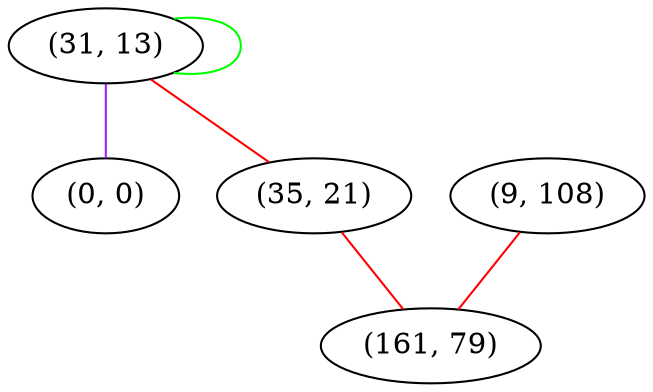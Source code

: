 graph "" {
"(31, 13)";
"(0, 0)";
"(35, 21)";
"(9, 108)";
"(161, 79)";
"(31, 13)" -- "(31, 13)"  [color=green, key=0, weight=2];
"(31, 13)" -- "(0, 0)"  [color=purple, key=0, weight=4];
"(31, 13)" -- "(35, 21)"  [color=red, key=0, weight=1];
"(35, 21)" -- "(161, 79)"  [color=red, key=0, weight=1];
"(9, 108)" -- "(161, 79)"  [color=red, key=0, weight=1];
}
